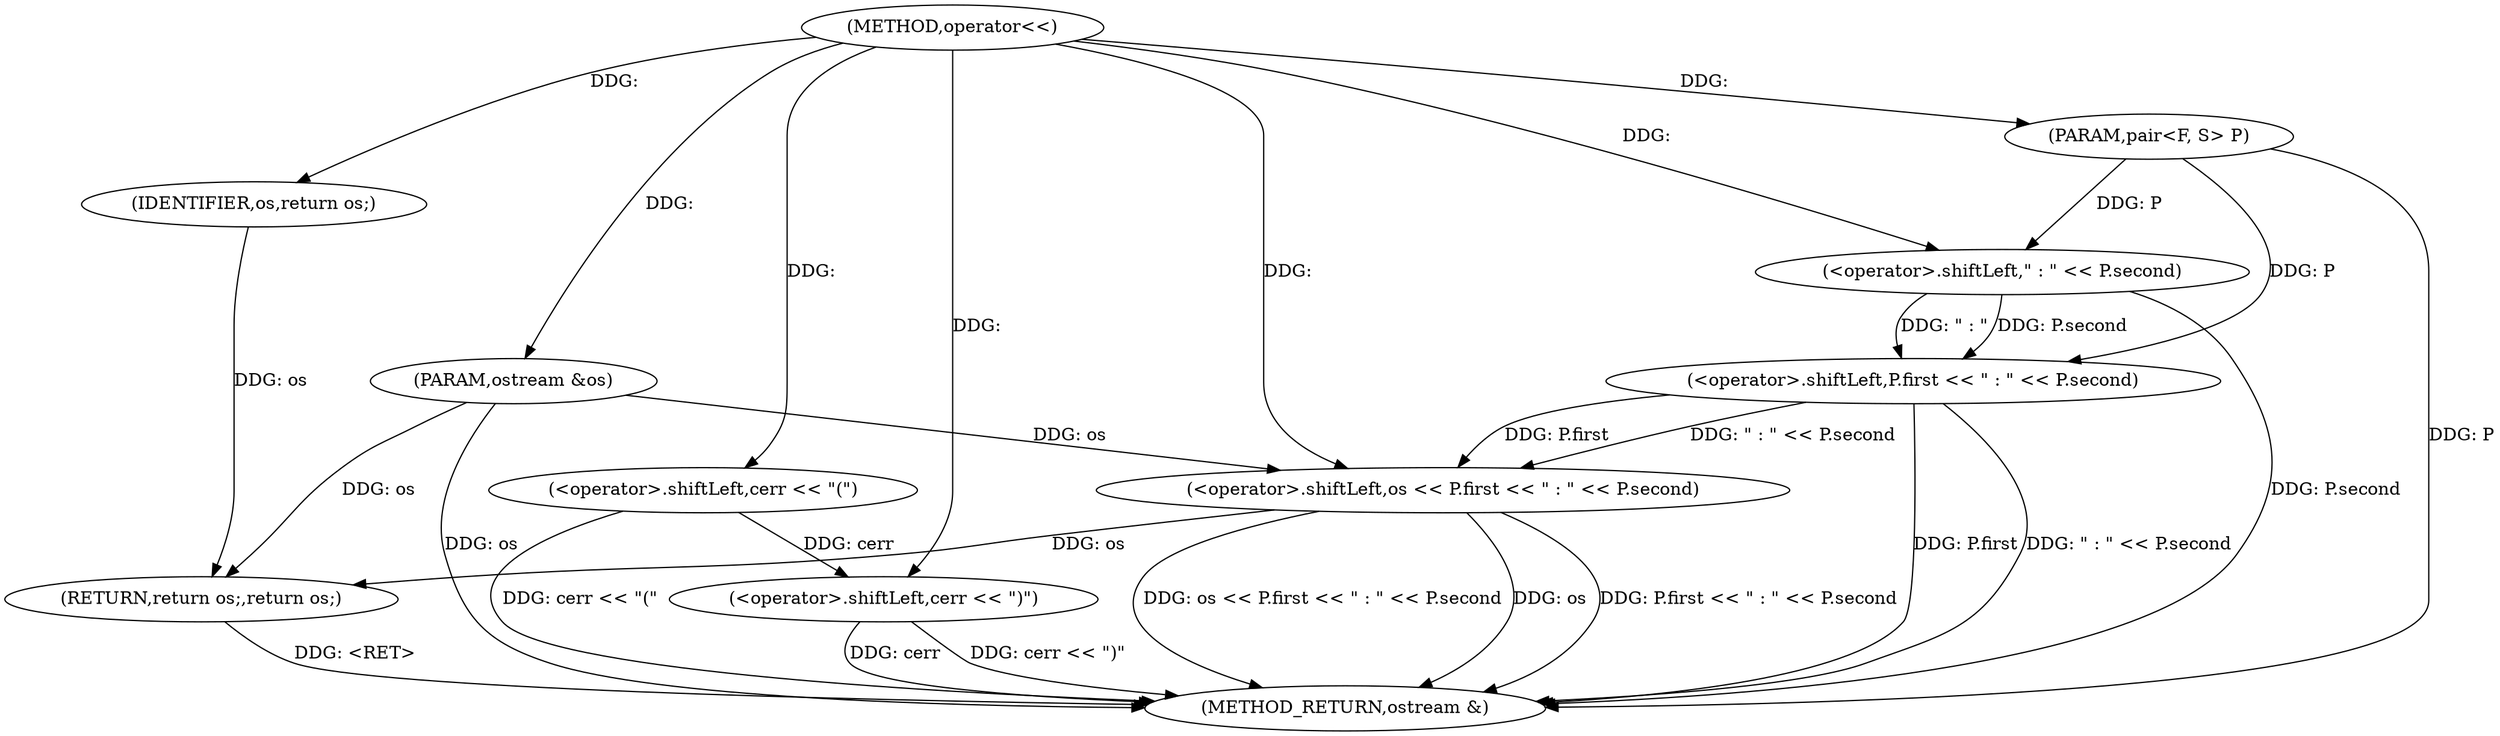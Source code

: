 digraph "operator<<" {  
"1000150" [label = "(METHOD,operator<<)" ]
"1000173" [label = "(METHOD_RETURN,ostream &)" ]
"1000151" [label = "(PARAM,ostream &os)" ]
"1000152" [label = "(PARAM,pair<F, S> P)" ]
"1000154" [label = "(<operator>.shiftLeft,cerr << \"(\")" ]
"1000157" [label = "(<operator>.shiftLeft,os << P.first << \" : \" << P.second)" ]
"1000168" [label = "(<operator>.shiftLeft,cerr << \")\")" ]
"1000171" [label = "(RETURN,return os;,return os;)" ]
"1000172" [label = "(IDENTIFIER,os,return os;)" ]
"1000159" [label = "(<operator>.shiftLeft,P.first << \" : \" << P.second)" ]
"1000163" [label = "(<operator>.shiftLeft,\" : \" << P.second)" ]
  "1000151" -> "1000173"  [ label = "DDG: os"] 
  "1000152" -> "1000173"  [ label = "DDG: P"] 
  "1000154" -> "1000173"  [ label = "DDG: cerr << \"(\""] 
  "1000157" -> "1000173"  [ label = "DDG: os"] 
  "1000159" -> "1000173"  [ label = "DDG: P.first"] 
  "1000163" -> "1000173"  [ label = "DDG: P.second"] 
  "1000159" -> "1000173"  [ label = "DDG: \" : \" << P.second"] 
  "1000157" -> "1000173"  [ label = "DDG: P.first << \" : \" << P.second"] 
  "1000157" -> "1000173"  [ label = "DDG: os << P.first << \" : \" << P.second"] 
  "1000168" -> "1000173"  [ label = "DDG: cerr"] 
  "1000168" -> "1000173"  [ label = "DDG: cerr << \")\""] 
  "1000171" -> "1000173"  [ label = "DDG: <RET>"] 
  "1000150" -> "1000151"  [ label = "DDG: "] 
  "1000150" -> "1000152"  [ label = "DDG: "] 
  "1000172" -> "1000171"  [ label = "DDG: os"] 
  "1000157" -> "1000171"  [ label = "DDG: os"] 
  "1000151" -> "1000171"  [ label = "DDG: os"] 
  "1000150" -> "1000154"  [ label = "DDG: "] 
  "1000151" -> "1000157"  [ label = "DDG: os"] 
  "1000150" -> "1000157"  [ label = "DDG: "] 
  "1000159" -> "1000157"  [ label = "DDG: \" : \" << P.second"] 
  "1000159" -> "1000157"  [ label = "DDG: P.first"] 
  "1000154" -> "1000168"  [ label = "DDG: cerr"] 
  "1000150" -> "1000168"  [ label = "DDG: "] 
  "1000150" -> "1000172"  [ label = "DDG: "] 
  "1000152" -> "1000159"  [ label = "DDG: P"] 
  "1000163" -> "1000159"  [ label = "DDG: \" : \""] 
  "1000163" -> "1000159"  [ label = "DDG: P.second"] 
  "1000150" -> "1000163"  [ label = "DDG: "] 
  "1000152" -> "1000163"  [ label = "DDG: P"] 
}
